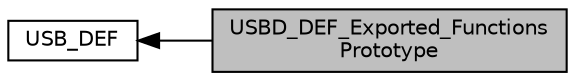digraph "USBD_DEF_Exported_FunctionsPrototype"
{
  edge [fontname="Helvetica",fontsize="10",labelfontname="Helvetica",labelfontsize="10"];
  node [fontname="Helvetica",fontsize="10",shape=record];
  rankdir=LR;
  Node0 [label="USBD_DEF_Exported_Functions\lPrototype",height=0.2,width=0.4,color="black", fillcolor="grey75", style="filled", fontcolor="black"];
  Node1 [label="USB_DEF",height=0.2,width=0.4,color="black", fillcolor="white", style="filled",URL="$group___u_s_b___d_e_f.html",tooltip="general defines for the usb device library file "];
  Node1->Node0 [shape=plaintext, dir="back", style="solid"];
}
